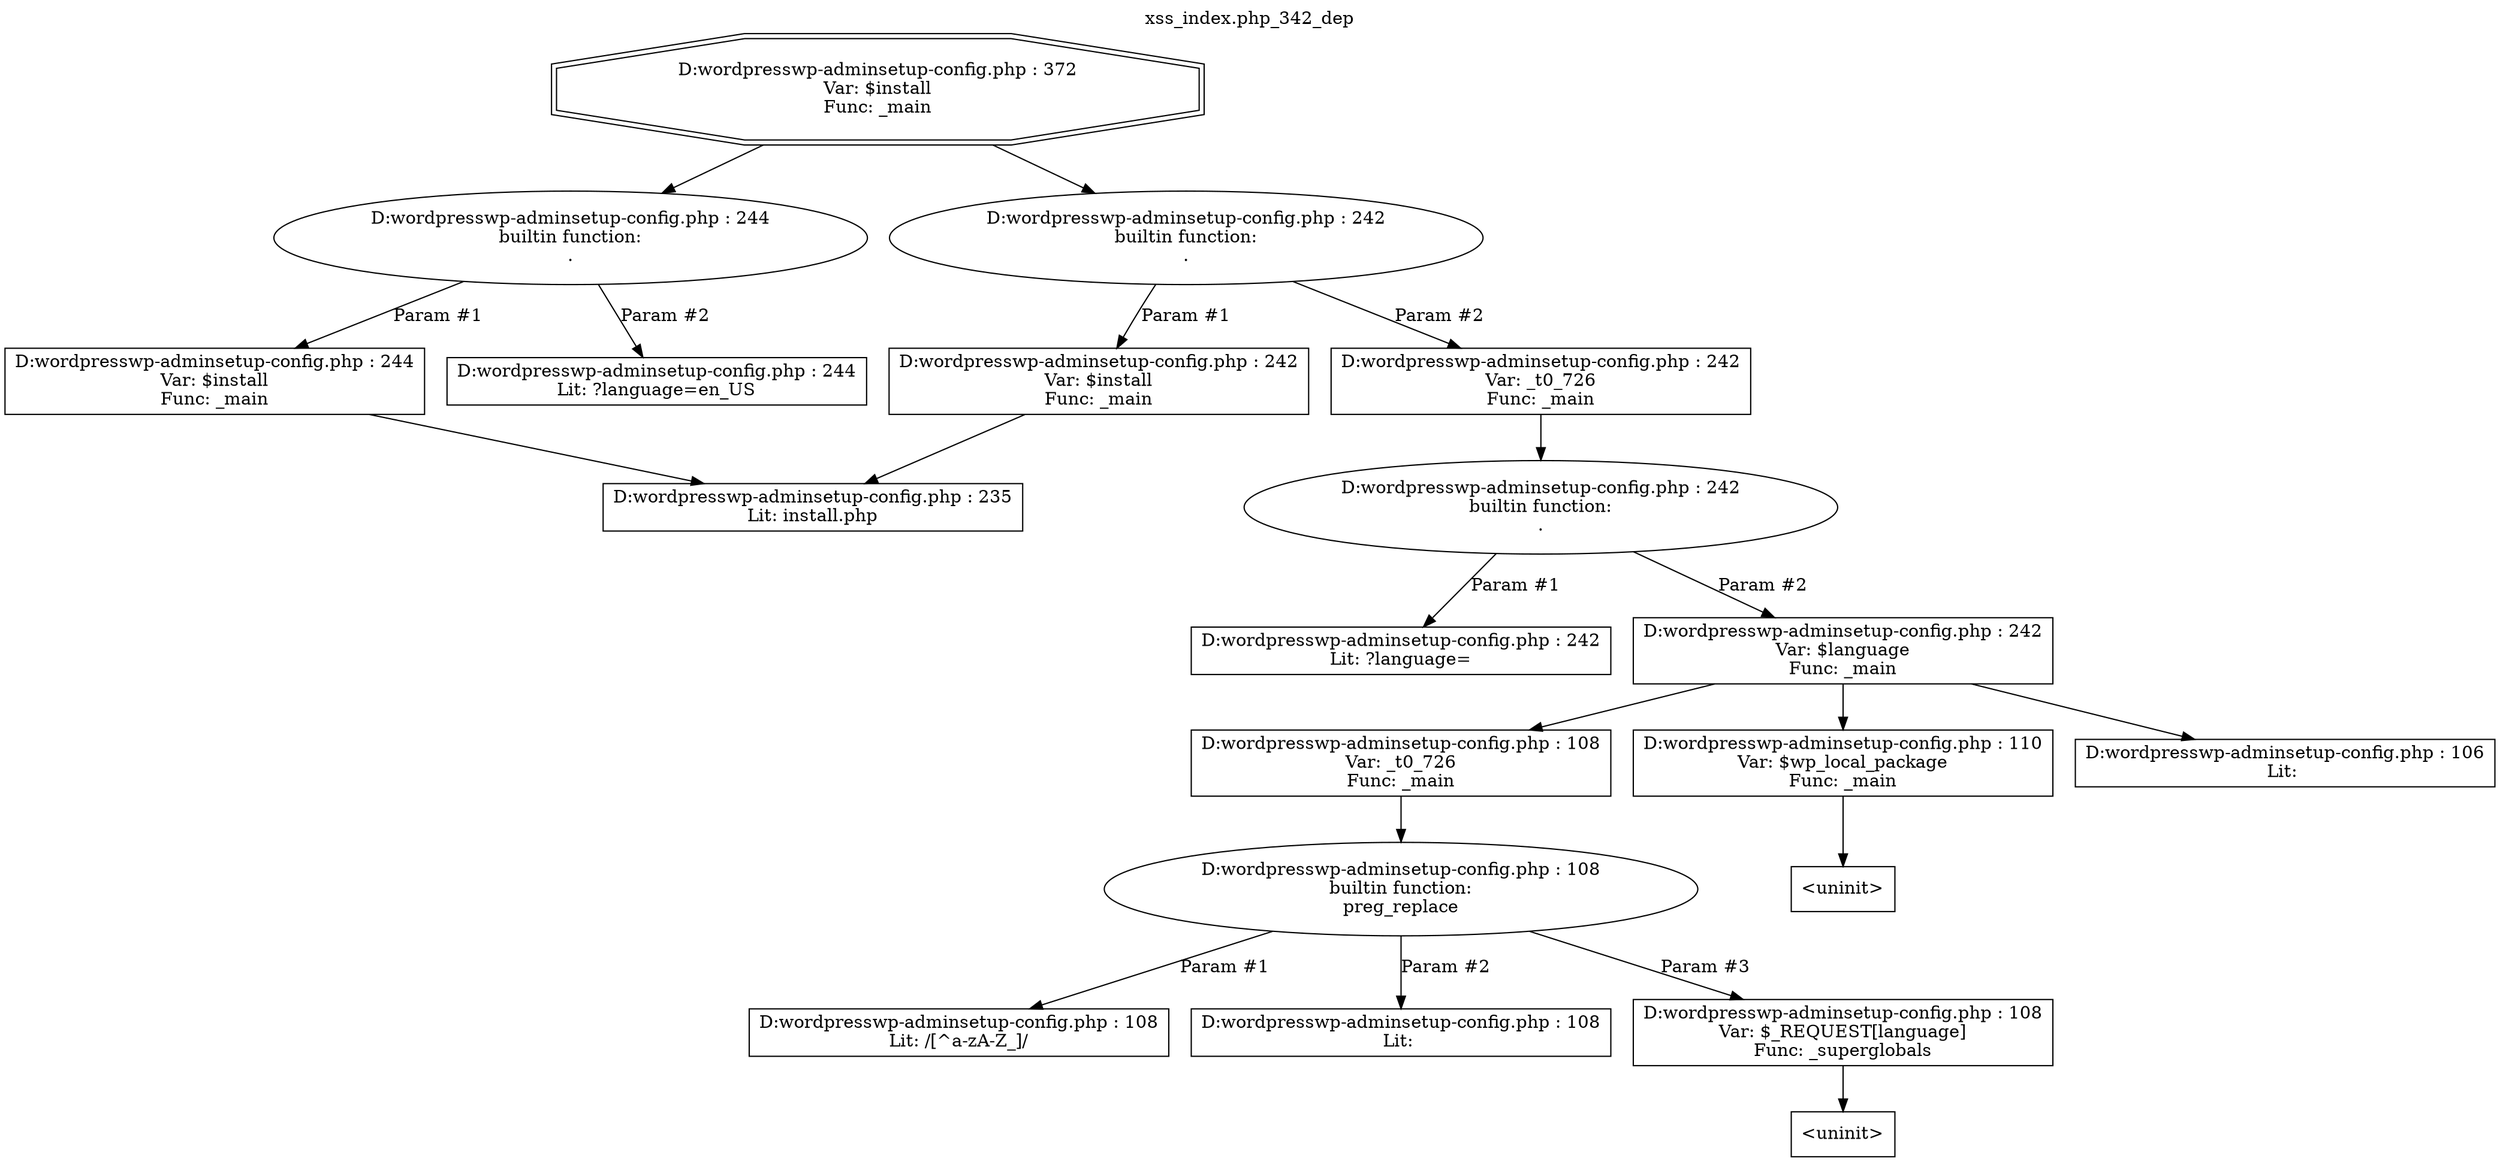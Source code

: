 digraph cfg {
  label="xss_index.php_342_dep";
  labelloc=t;
  n1 [shape=doubleoctagon, label="D:\wordpress\wp-admin\setup-config.php : 372\nVar: $install\nFunc: _main\n"];
  n2 [shape=ellipse, label="D:\wordpress\wp-admin\setup-config.php : 244\nbuiltin function:\n.\n"];
  n3 [shape=box, label="D:\wordpress\wp-admin\setup-config.php : 244\nVar: $install\nFunc: _main\n"];
  n4 [shape=box, label="D:\wordpress\wp-admin\setup-config.php : 235\nLit: install.php\n"];
  n5 [shape=box, label="D:\wordpress\wp-admin\setup-config.php : 244\nLit: ?language=en_US\n"];
  n6 [shape=ellipse, label="D:\wordpress\wp-admin\setup-config.php : 242\nbuiltin function:\n.\n"];
  n7 [shape=box, label="D:\wordpress\wp-admin\setup-config.php : 242\nVar: $install\nFunc: _main\n"];
  n8 [shape=box, label="D:\wordpress\wp-admin\setup-config.php : 242\nVar: _t0_726\nFunc: _main\n"];
  n9 [shape=ellipse, label="D:\wordpress\wp-admin\setup-config.php : 242\nbuiltin function:\n.\n"];
  n10 [shape=box, label="D:\wordpress\wp-admin\setup-config.php : 242\nLit: ?language=\n"];
  n11 [shape=box, label="D:\wordpress\wp-admin\setup-config.php : 242\nVar: $language\nFunc: _main\n"];
  n12 [shape=box, label="D:\wordpress\wp-admin\setup-config.php : 108\nVar: _t0_726\nFunc: _main\n"];
  n13 [shape=ellipse, label="D:\wordpress\wp-admin\setup-config.php : 108\nbuiltin function:\npreg_replace\n"];
  n14 [shape=box, label="D:\wordpress\wp-admin\setup-config.php : 108\nLit: /[^a-zA-Z_]/\n"];
  n15 [shape=box, label="D:\wordpress\wp-admin\setup-config.php : 108\nLit: \n"];
  n16 [shape=box, label="D:\wordpress\wp-admin\setup-config.php : 108\nVar: $_REQUEST[language]\nFunc: _superglobals\n"];
  n17 [shape=box, label="<uninit>"];
  n18 [shape=box, label="D:\wordpress\wp-admin\setup-config.php : 110\nVar: $wp_local_package\nFunc: _main\n"];
  n19 [shape=box, label="<uninit>"];
  n20 [shape=box, label="D:\wordpress\wp-admin\setup-config.php : 106\nLit: \n"];
  n1 -> n2;
  n1 -> n6;
  n3 -> n4;
  n2 -> n3[label="Param #1"];
  n2 -> n5[label="Param #2"];
  n7 -> n4;
  n6 -> n7[label="Param #1"];
  n6 -> n8[label="Param #2"];
  n8 -> n9;
  n9 -> n10[label="Param #1"];
  n9 -> n11[label="Param #2"];
  n12 -> n13;
  n13 -> n14[label="Param #1"];
  n13 -> n15[label="Param #2"];
  n13 -> n16[label="Param #3"];
  n16 -> n17;
  n11 -> n12;
  n11 -> n18;
  n11 -> n20;
  n18 -> n19;
}
